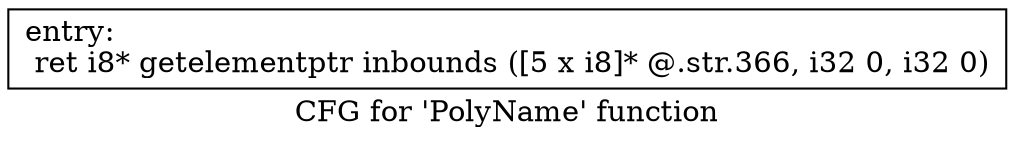 digraph "CFG for 'PolyName' function" {
	label="CFG for 'PolyName' function";

	Node0x6018b20 [shape=record,label="{entry:\l  ret i8* getelementptr inbounds ([5 x i8]* @.str.366, i32 0, i32 0)\l}"];
}
